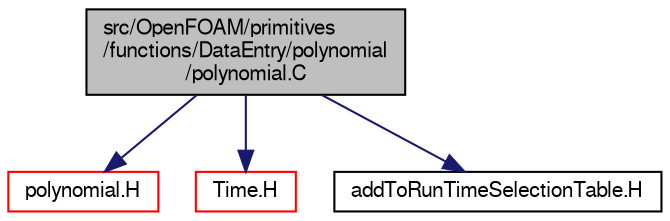 digraph "src/OpenFOAM/primitives/functions/DataEntry/polynomial/polynomial.C"
{
  bgcolor="transparent";
  edge [fontname="FreeSans",fontsize="10",labelfontname="FreeSans",labelfontsize="10"];
  node [fontname="FreeSans",fontsize="10",shape=record];
  Node0 [label="src/OpenFOAM/primitives\l/functions/DataEntry/polynomial\l/polynomial.C",height=0.2,width=0.4,color="black", fillcolor="grey75", style="filled", fontcolor="black"];
  Node0 -> Node1 [color="midnightblue",fontsize="10",style="solid",fontname="FreeSans"];
  Node1 [label="polynomial.H",height=0.2,width=0.4,color="red",URL="$a12260.html"];
  Node0 -> Node129 [color="midnightblue",fontsize="10",style="solid",fontname="FreeSans"];
  Node129 [label="Time.H",height=0.2,width=0.4,color="red",URL="$a09311.html"];
  Node0 -> Node166 [color="midnightblue",fontsize="10",style="solid",fontname="FreeSans"];
  Node166 [label="addToRunTimeSelectionTable.H",height=0.2,width=0.4,color="black",URL="$a09263.html",tooltip="Macros for easy insertion into run-time selection tables. "];
}
